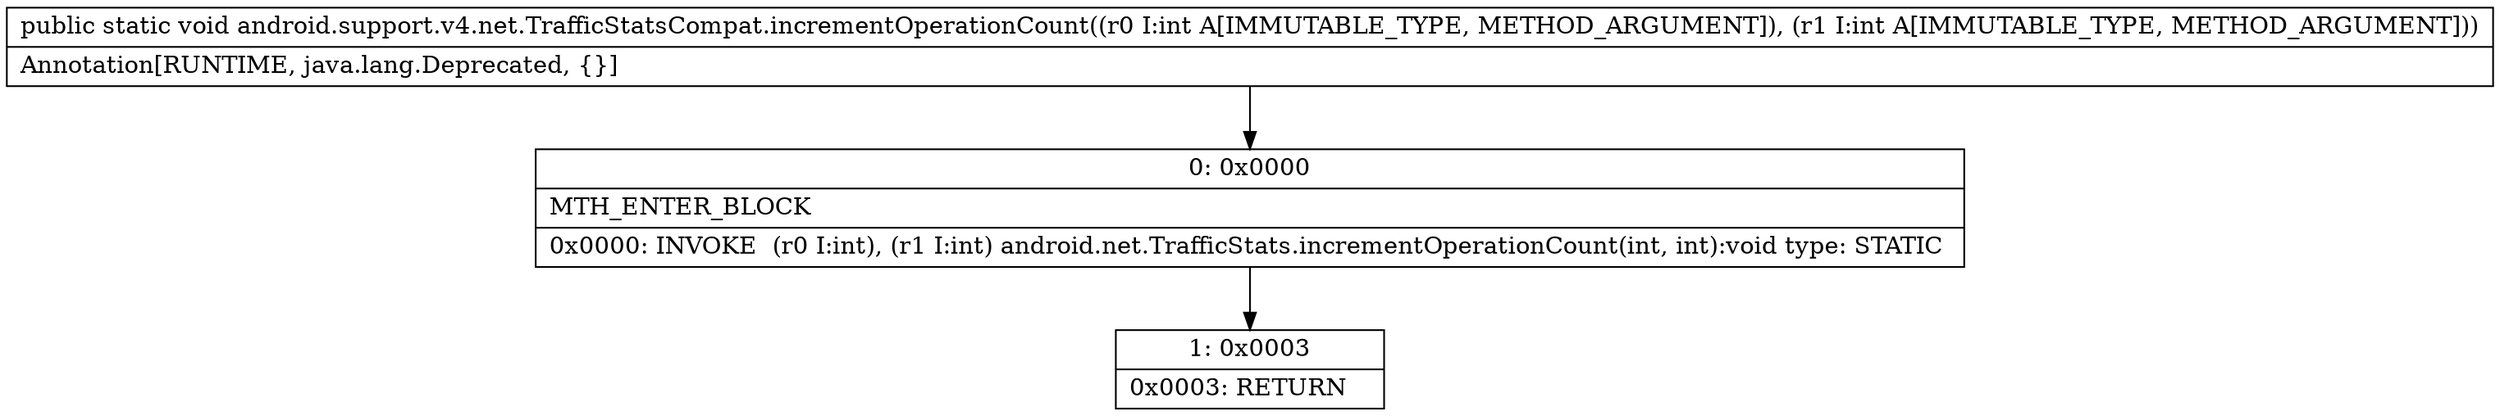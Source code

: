 digraph "CFG forandroid.support.v4.net.TrafficStatsCompat.incrementOperationCount(II)V" {
Node_0 [shape=record,label="{0\:\ 0x0000|MTH_ENTER_BLOCK\l|0x0000: INVOKE  (r0 I:int), (r1 I:int) android.net.TrafficStats.incrementOperationCount(int, int):void type: STATIC \l}"];
Node_1 [shape=record,label="{1\:\ 0x0003|0x0003: RETURN   \l}"];
MethodNode[shape=record,label="{public static void android.support.v4.net.TrafficStatsCompat.incrementOperationCount((r0 I:int A[IMMUTABLE_TYPE, METHOD_ARGUMENT]), (r1 I:int A[IMMUTABLE_TYPE, METHOD_ARGUMENT]))  | Annotation[RUNTIME, java.lang.Deprecated, \{\}]\l}"];
MethodNode -> Node_0;
Node_0 -> Node_1;
}

